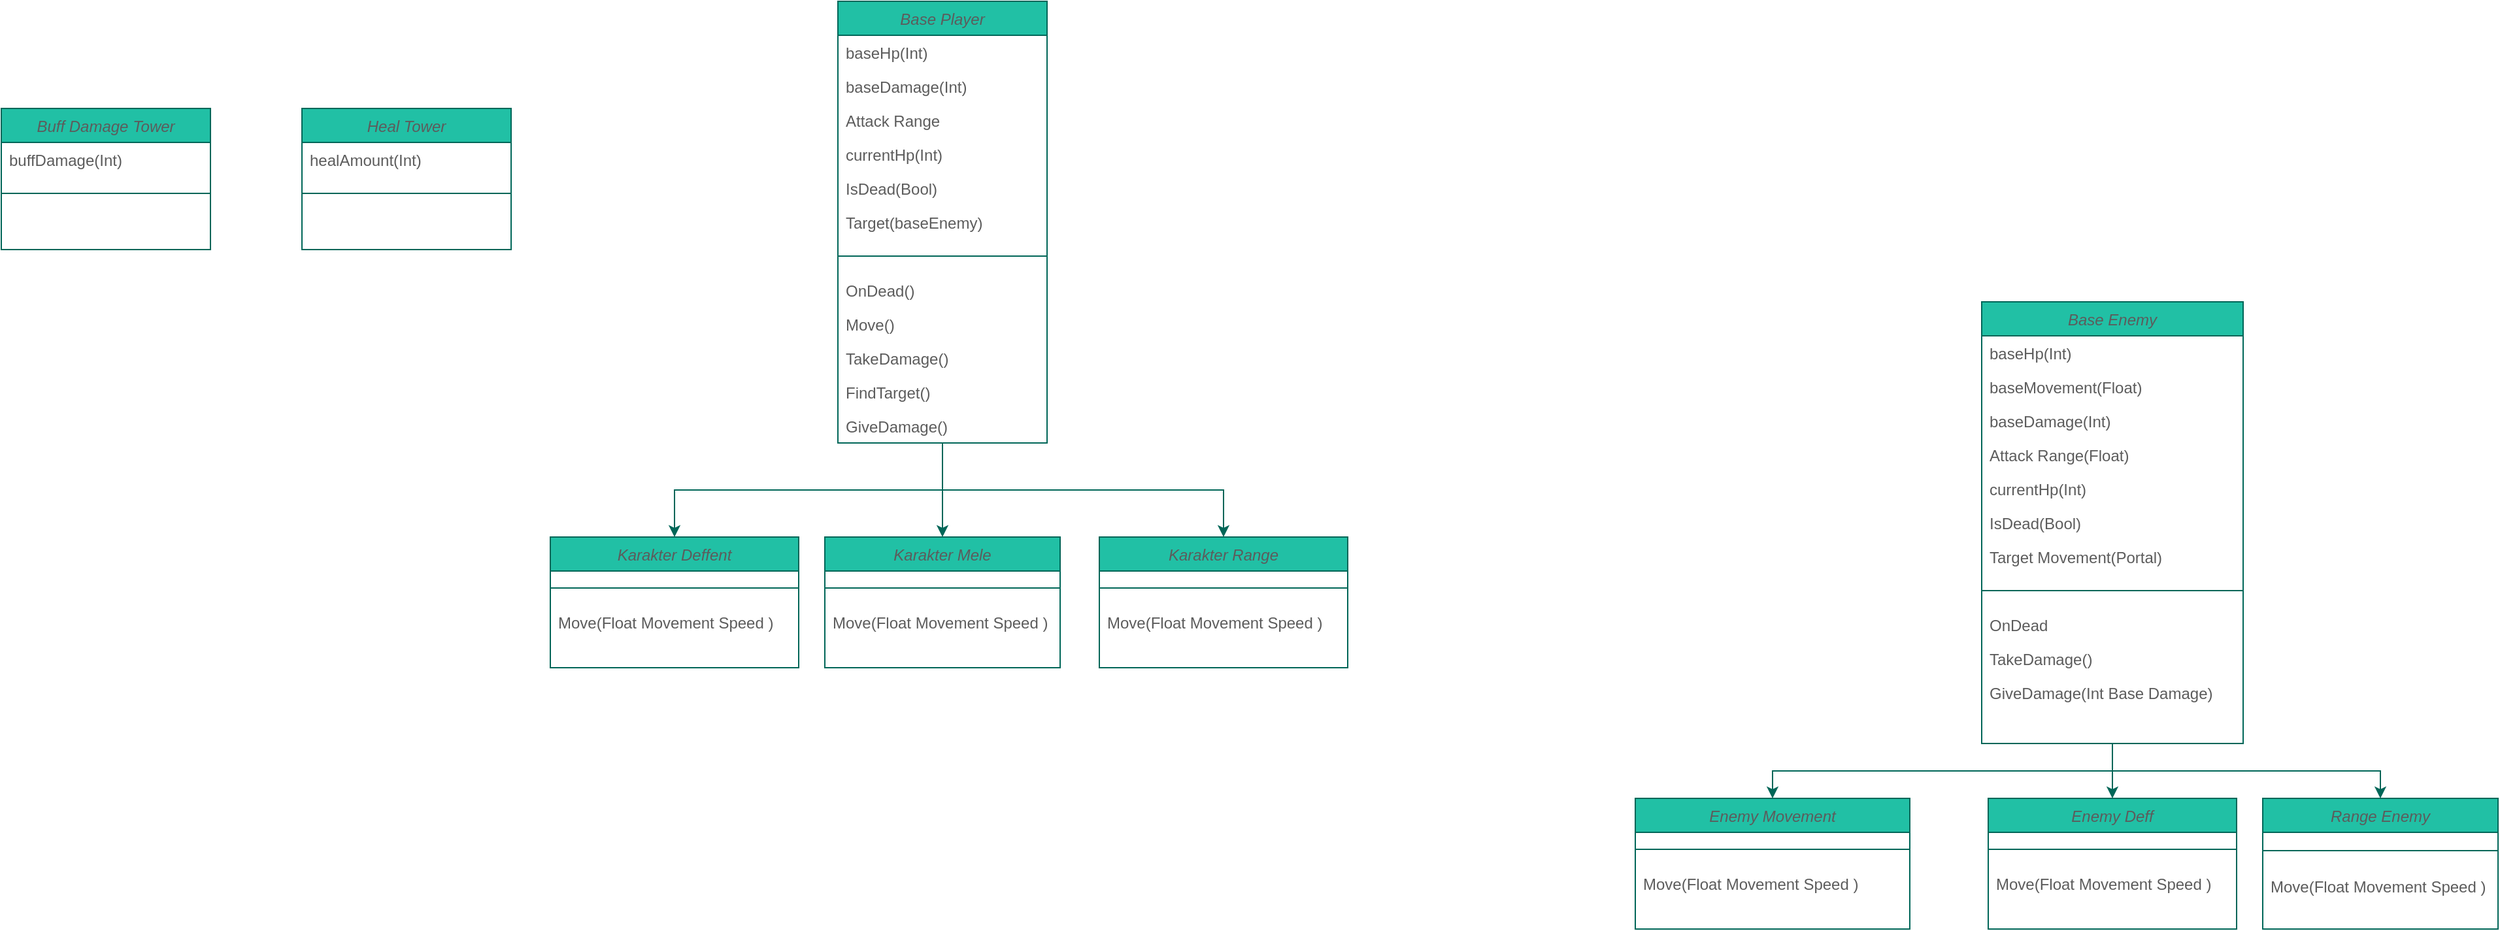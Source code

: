 <mxfile version="20.5.3" type="github">
  <diagram id="C5RBs43oDa-KdzZeNtuy" name="Page-1">
    <mxGraphModel dx="981" dy="538" grid="1" gridSize="10" guides="1" tooltips="1" connect="1" arrows="1" fold="1" page="1" pageScale="1" pageWidth="10000" pageHeight="10000" math="0" shadow="0">
      <root>
        <mxCell id="WIyWlLk6GJQsqaUBKTNV-0" />
        <mxCell id="WIyWlLk6GJQsqaUBKTNV-1" parent="WIyWlLk6GJQsqaUBKTNV-0" />
        <mxCell id="mVQ62T8jJafHf4iKR1i1-73" style="edgeStyle=orthogonalEdgeStyle;rounded=0;orthogonalLoop=1;jettySize=auto;html=1;exitX=0.5;exitY=1;exitDx=0;exitDy=0;strokeColor=#006658;fontColor=#5C5C5C;" edge="1" parent="WIyWlLk6GJQsqaUBKTNV-1" source="zkfFHV4jXpPFQw0GAbJ--0" target="mVQ62T8jJafHf4iKR1i1-32">
          <mxGeometry relative="1" as="geometry" />
        </mxCell>
        <mxCell id="mVQ62T8jJafHf4iKR1i1-74" style="edgeStyle=orthogonalEdgeStyle;rounded=0;orthogonalLoop=1;jettySize=auto;html=1;strokeColor=#006658;fontColor=#5C5C5C;" edge="1" parent="WIyWlLk6GJQsqaUBKTNV-1" source="zkfFHV4jXpPFQw0GAbJ--0" target="mVQ62T8jJafHf4iKR1i1-41">
          <mxGeometry relative="1" as="geometry" />
        </mxCell>
        <mxCell id="mVQ62T8jJafHf4iKR1i1-75" style="edgeStyle=orthogonalEdgeStyle;rounded=0;orthogonalLoop=1;jettySize=auto;html=1;exitX=0.5;exitY=1;exitDx=0;exitDy=0;strokeColor=#006658;fontColor=#5C5C5C;" edge="1" parent="WIyWlLk6GJQsqaUBKTNV-1" source="zkfFHV4jXpPFQw0GAbJ--0" target="mVQ62T8jJafHf4iKR1i1-49">
          <mxGeometry relative="1" as="geometry" />
        </mxCell>
        <mxCell id="zkfFHV4jXpPFQw0GAbJ--0" value="Base Enemy" style="swimlane;fontStyle=2;align=center;verticalAlign=top;childLayout=stackLayout;horizontal=1;startSize=26;horizontalStack=0;resizeParent=1;resizeLast=0;collapsible=1;marginBottom=0;rounded=0;shadow=0;strokeWidth=1;fillColor=#21C0A5;strokeColor=#006658;fontColor=#5C5C5C;" parent="WIyWlLk6GJQsqaUBKTNV-1" vertex="1">
          <mxGeometry x="3505" y="1000" width="200" height="338" as="geometry">
            <mxRectangle x="80" y="70" width="160" height="26" as="alternateBounds" />
          </mxGeometry>
        </mxCell>
        <mxCell id="zkfFHV4jXpPFQw0GAbJ--1" value="baseHp(Int)" style="text;align=left;verticalAlign=top;spacingLeft=4;spacingRight=4;overflow=hidden;rotatable=0;points=[[0,0.5],[1,0.5]];portConstraint=eastwest;fontColor=#5C5C5C;" parent="zkfFHV4jXpPFQw0GAbJ--0" vertex="1">
          <mxGeometry y="26" width="200" height="26" as="geometry" />
        </mxCell>
        <mxCell id="mVQ62T8jJafHf4iKR1i1-76" value="baseMovement(Float)" style="text;align=left;verticalAlign=top;spacingLeft=4;spacingRight=4;overflow=hidden;rotatable=0;points=[[0,0.5],[1,0.5]];portConstraint=eastwest;fontColor=#5C5C5C;" vertex="1" parent="zkfFHV4jXpPFQw0GAbJ--0">
          <mxGeometry y="52" width="200" height="26" as="geometry" />
        </mxCell>
        <mxCell id="zkfFHV4jXpPFQw0GAbJ--2" value="baseDamage(Int)" style="text;align=left;verticalAlign=top;spacingLeft=4;spacingRight=4;overflow=hidden;rotatable=0;points=[[0,0.5],[1,0.5]];portConstraint=eastwest;rounded=0;shadow=0;html=0;fontColor=#5C5C5C;" parent="zkfFHV4jXpPFQw0GAbJ--0" vertex="1">
          <mxGeometry y="78" width="200" height="26" as="geometry" />
        </mxCell>
        <mxCell id="mVQ62T8jJafHf4iKR1i1-11" value="Attack Range(Float)" style="text;align=left;verticalAlign=top;spacingLeft=4;spacingRight=4;overflow=hidden;rotatable=0;points=[[0,0.5],[1,0.5]];portConstraint=eastwest;rounded=0;shadow=0;html=0;fontColor=#5C5C5C;" vertex="1" parent="zkfFHV4jXpPFQw0GAbJ--0">
          <mxGeometry y="104" width="200" height="26" as="geometry" />
        </mxCell>
        <mxCell id="mVQ62T8jJafHf4iKR1i1-60" value="currentHp(Int)" style="text;align=left;verticalAlign=top;spacingLeft=4;spacingRight=4;overflow=hidden;rotatable=0;points=[[0,0.5],[1,0.5]];portConstraint=eastwest;rounded=0;shadow=0;html=0;fontColor=#5C5C5C;" vertex="1" parent="zkfFHV4jXpPFQw0GAbJ--0">
          <mxGeometry y="130" width="200" height="26" as="geometry" />
        </mxCell>
        <mxCell id="mVQ62T8jJafHf4iKR1i1-61" value="IsDead(Bool)" style="text;align=left;verticalAlign=top;spacingLeft=4;spacingRight=4;overflow=hidden;rotatable=0;points=[[0,0.5],[1,0.5]];portConstraint=eastwest;rounded=0;shadow=0;html=0;fontColor=#5C5C5C;" vertex="1" parent="zkfFHV4jXpPFQw0GAbJ--0">
          <mxGeometry y="156" width="200" height="26" as="geometry" />
        </mxCell>
        <mxCell id="mVQ62T8jJafHf4iKR1i1-126" value="Target Movement(Portal)" style="text;align=left;verticalAlign=top;spacingLeft=4;spacingRight=4;overflow=hidden;rotatable=0;points=[[0,0.5],[1,0.5]];portConstraint=eastwest;fontColor=#5C5C5C;" vertex="1" parent="zkfFHV4jXpPFQw0GAbJ--0">
          <mxGeometry y="182" width="200" height="26" as="geometry" />
        </mxCell>
        <mxCell id="zkfFHV4jXpPFQw0GAbJ--4" value="" style="line;html=1;strokeWidth=1;align=left;verticalAlign=middle;spacingTop=-1;spacingLeft=3;spacingRight=3;rotatable=0;labelPosition=right;points=[];portConstraint=eastwest;fillColor=#21C0A5;strokeColor=#006658;fontColor=#5C5C5C;" parent="zkfFHV4jXpPFQw0GAbJ--0" vertex="1">
          <mxGeometry y="208" width="200" height="26" as="geometry" />
        </mxCell>
        <mxCell id="zkfFHV4jXpPFQw0GAbJ--5" value="OnDead" style="text;align=left;verticalAlign=top;spacingLeft=4;spacingRight=4;overflow=hidden;rotatable=0;points=[[0,0.5],[1,0.5]];portConstraint=eastwest;fontColor=#5C5C5C;" parent="zkfFHV4jXpPFQw0GAbJ--0" vertex="1">
          <mxGeometry y="234" width="200" height="26" as="geometry" />
        </mxCell>
        <mxCell id="mVQ62T8jJafHf4iKR1i1-14" value="TakeDamage()" style="text;align=left;verticalAlign=top;spacingLeft=4;spacingRight=4;overflow=hidden;rotatable=0;points=[[0,0.5],[1,0.5]];portConstraint=eastwest;fontColor=#5C5C5C;" vertex="1" parent="zkfFHV4jXpPFQw0GAbJ--0">
          <mxGeometry y="260" width="200" height="26" as="geometry" />
        </mxCell>
        <mxCell id="mVQ62T8jJafHf4iKR1i1-89" value="GiveDamage(Int Base Damage)" style="text;align=left;verticalAlign=top;spacingLeft=4;spacingRight=4;overflow=hidden;rotatable=0;points=[[0,0.5],[1,0.5]];portConstraint=eastwest;fontColor=#5C5C5C;" vertex="1" parent="zkfFHV4jXpPFQw0GAbJ--0">
          <mxGeometry y="286" width="200" height="26" as="geometry" />
        </mxCell>
        <mxCell id="mVQ62T8jJafHf4iKR1i1-17" value="Heal Tower" style="swimlane;fontStyle=2;align=center;verticalAlign=top;childLayout=stackLayout;horizontal=1;startSize=26;horizontalStack=0;resizeParent=1;resizeLast=0;collapsible=1;marginBottom=0;rounded=0;shadow=0;strokeWidth=1;fillColor=#21C0A5;strokeColor=#006658;fontColor=#5C5C5C;" vertex="1" parent="WIyWlLk6GJQsqaUBKTNV-1">
          <mxGeometry x="2220" y="852" width="160" height="108" as="geometry">
            <mxRectangle x="80" y="70" width="160" height="26" as="alternateBounds" />
          </mxGeometry>
        </mxCell>
        <mxCell id="mVQ62T8jJafHf4iKR1i1-120" value="healAmount(Int)" style="text;align=left;verticalAlign=top;spacingLeft=4;spacingRight=4;overflow=hidden;rotatable=0;points=[[0,0.5],[1,0.5]];portConstraint=eastwest;rounded=0;shadow=0;html=0;fontColor=#5C5C5C;" vertex="1" parent="mVQ62T8jJafHf4iKR1i1-17">
          <mxGeometry y="26" width="160" height="26" as="geometry" />
        </mxCell>
        <mxCell id="mVQ62T8jJafHf4iKR1i1-23" value="" style="line;html=1;strokeWidth=1;align=left;verticalAlign=middle;spacingTop=-1;spacingLeft=3;spacingRight=3;rotatable=0;labelPosition=right;points=[];portConstraint=eastwest;fillColor=#21C0A5;strokeColor=#006658;fontColor=#5C5C5C;" vertex="1" parent="mVQ62T8jJafHf4iKR1i1-17">
          <mxGeometry y="52" width="160" height="26" as="geometry" />
        </mxCell>
        <mxCell id="mVQ62T8jJafHf4iKR1i1-32" value="Enemy Movement" style="swimlane;fontStyle=2;align=center;verticalAlign=top;childLayout=stackLayout;horizontal=1;startSize=26;horizontalStack=0;resizeParent=1;resizeLast=0;collapsible=1;marginBottom=0;rounded=0;shadow=0;strokeWidth=1;fillColor=#21C0A5;strokeColor=#006658;fontColor=#5C5C5C;" vertex="1" parent="WIyWlLk6GJQsqaUBKTNV-1">
          <mxGeometry x="3240" y="1380" width="210" height="100" as="geometry">
            <mxRectangle x="80" y="70" width="160" height="26" as="alternateBounds" />
          </mxGeometry>
        </mxCell>
        <mxCell id="mVQ62T8jJafHf4iKR1i1-36" value="" style="line;html=1;strokeWidth=1;align=left;verticalAlign=middle;spacingTop=-1;spacingLeft=3;spacingRight=3;rotatable=0;labelPosition=right;points=[];portConstraint=eastwest;fillColor=#21C0A5;strokeColor=#006658;fontColor=#5C5C5C;" vertex="1" parent="mVQ62T8jJafHf4iKR1i1-32">
          <mxGeometry y="26" width="210" height="26" as="geometry" />
        </mxCell>
        <mxCell id="mVQ62T8jJafHf4iKR1i1-38" value="Move(Float Movement Speed )" style="text;align=left;verticalAlign=top;spacingLeft=4;spacingRight=4;overflow=hidden;rotatable=0;points=[[0,0.5],[1,0.5]];portConstraint=eastwest;fontColor=#5C5C5C;" vertex="1" parent="mVQ62T8jJafHf4iKR1i1-32">
          <mxGeometry y="52" width="210" height="26" as="geometry" />
        </mxCell>
        <mxCell id="mVQ62T8jJafHf4iKR1i1-41" value="Enemy Deff" style="swimlane;fontStyle=2;align=center;verticalAlign=top;childLayout=stackLayout;horizontal=1;startSize=26;horizontalStack=0;resizeParent=1;resizeLast=0;collapsible=1;marginBottom=0;rounded=0;shadow=0;strokeWidth=1;fillColor=#21C0A5;strokeColor=#006658;fontColor=#5C5C5C;" vertex="1" parent="WIyWlLk6GJQsqaUBKTNV-1">
          <mxGeometry x="3510" y="1380" width="190" height="100" as="geometry">
            <mxRectangle x="80" y="70" width="160" height="26" as="alternateBounds" />
          </mxGeometry>
        </mxCell>
        <mxCell id="mVQ62T8jJafHf4iKR1i1-45" value="" style="line;html=1;strokeWidth=1;align=left;verticalAlign=middle;spacingTop=-1;spacingLeft=3;spacingRight=3;rotatable=0;labelPosition=right;points=[];portConstraint=eastwest;fillColor=#21C0A5;strokeColor=#006658;fontColor=#5C5C5C;" vertex="1" parent="mVQ62T8jJafHf4iKR1i1-41">
          <mxGeometry y="26" width="190" height="26" as="geometry" />
        </mxCell>
        <mxCell id="mVQ62T8jJafHf4iKR1i1-47" value="Move(Float Movement Speed )" style="text;align=left;verticalAlign=top;spacingLeft=4;spacingRight=4;overflow=hidden;rotatable=0;points=[[0,0.5],[1,0.5]];portConstraint=eastwest;fontColor=#5C5C5C;" vertex="1" parent="mVQ62T8jJafHf4iKR1i1-41">
          <mxGeometry y="52" width="190" height="26" as="geometry" />
        </mxCell>
        <mxCell id="mVQ62T8jJafHf4iKR1i1-49" value="Range Enemy" style="swimlane;fontStyle=2;align=center;verticalAlign=top;childLayout=stackLayout;horizontal=1;startSize=26;horizontalStack=0;resizeParent=1;resizeLast=0;collapsible=1;marginBottom=0;rounded=0;shadow=0;strokeWidth=1;fillColor=#21C0A5;strokeColor=#006658;fontColor=#5C5C5C;" vertex="1" parent="WIyWlLk6GJQsqaUBKTNV-1">
          <mxGeometry x="3720" y="1380" width="180" height="100" as="geometry">
            <mxRectangle x="80" y="70" width="160" height="26" as="alternateBounds" />
          </mxGeometry>
        </mxCell>
        <mxCell id="mVQ62T8jJafHf4iKR1i1-53" value="" style="line;html=1;strokeWidth=1;align=left;verticalAlign=middle;spacingTop=-1;spacingLeft=3;spacingRight=3;rotatable=0;labelPosition=right;points=[];portConstraint=eastwest;fillColor=#21C0A5;strokeColor=#006658;fontColor=#5C5C5C;" vertex="1" parent="mVQ62T8jJafHf4iKR1i1-49">
          <mxGeometry y="26" width="180" height="28" as="geometry" />
        </mxCell>
        <mxCell id="mVQ62T8jJafHf4iKR1i1-55" value="Move(Float Movement Speed )" style="text;align=left;verticalAlign=top;spacingLeft=4;spacingRight=4;overflow=hidden;rotatable=0;points=[[0,0.5],[1,0.5]];portConstraint=eastwest;fontColor=#5C5C5C;" vertex="1" parent="mVQ62T8jJafHf4iKR1i1-49">
          <mxGeometry y="54" width="180" height="26" as="geometry" />
        </mxCell>
        <mxCell id="mVQ62T8jJafHf4iKR1i1-102" style="edgeStyle=orthogonalEdgeStyle;rounded=0;orthogonalLoop=1;jettySize=auto;html=1;strokeColor=#006658;fontColor=#5C5C5C;fillColor=#21C0A5;" edge="1" parent="WIyWlLk6GJQsqaUBKTNV-1" source="mVQ62T8jJafHf4iKR1i1-62" target="mVQ62T8jJafHf4iKR1i1-94">
          <mxGeometry relative="1" as="geometry" />
        </mxCell>
        <mxCell id="mVQ62T8jJafHf4iKR1i1-118" style="edgeStyle=orthogonalEdgeStyle;rounded=0;orthogonalLoop=1;jettySize=auto;html=1;strokeColor=#006658;fontColor=#5C5C5C;fillColor=#21C0A5;exitX=0.5;exitY=1;exitDx=0;exitDy=0;" edge="1" parent="WIyWlLk6GJQsqaUBKTNV-1" source="mVQ62T8jJafHf4iKR1i1-62" target="mVQ62T8jJafHf4iKR1i1-112">
          <mxGeometry relative="1" as="geometry" />
        </mxCell>
        <mxCell id="mVQ62T8jJafHf4iKR1i1-119" style="edgeStyle=orthogonalEdgeStyle;rounded=0;orthogonalLoop=1;jettySize=auto;html=1;entryX=0.5;entryY=0;entryDx=0;entryDy=0;strokeColor=#006658;fontColor=#5C5C5C;fillColor=#21C0A5;exitX=0.5;exitY=1;exitDx=0;exitDy=0;" edge="1" parent="WIyWlLk6GJQsqaUBKTNV-1" source="mVQ62T8jJafHf4iKR1i1-62" target="mVQ62T8jJafHf4iKR1i1-106">
          <mxGeometry relative="1" as="geometry" />
        </mxCell>
        <mxCell id="mVQ62T8jJafHf4iKR1i1-62" value="Base Player" style="swimlane;fontStyle=2;align=center;verticalAlign=top;childLayout=stackLayout;horizontal=1;startSize=26;horizontalStack=0;resizeParent=1;resizeLast=0;collapsible=1;marginBottom=0;rounded=0;shadow=0;strokeWidth=1;fillColor=#21C0A5;strokeColor=#006658;fontColor=#5C5C5C;" vertex="1" parent="WIyWlLk6GJQsqaUBKTNV-1">
          <mxGeometry x="2630" y="770" width="160" height="338" as="geometry">
            <mxRectangle x="80" y="70" width="160" height="26" as="alternateBounds" />
          </mxGeometry>
        </mxCell>
        <mxCell id="mVQ62T8jJafHf4iKR1i1-63" value="baseHp(Int)" style="text;align=left;verticalAlign=top;spacingLeft=4;spacingRight=4;overflow=hidden;rotatable=0;points=[[0,0.5],[1,0.5]];portConstraint=eastwest;fontColor=#5C5C5C;" vertex="1" parent="mVQ62T8jJafHf4iKR1i1-62">
          <mxGeometry y="26" width="160" height="26" as="geometry" />
        </mxCell>
        <mxCell id="mVQ62T8jJafHf4iKR1i1-64" value="baseDamage(Int)" style="text;align=left;verticalAlign=top;spacingLeft=4;spacingRight=4;overflow=hidden;rotatable=0;points=[[0,0.5],[1,0.5]];portConstraint=eastwest;rounded=0;shadow=0;html=0;fontColor=#5C5C5C;" vertex="1" parent="mVQ62T8jJafHf4iKR1i1-62">
          <mxGeometry y="52" width="160" height="26" as="geometry" />
        </mxCell>
        <mxCell id="mVQ62T8jJafHf4iKR1i1-65" value="Attack Range" style="text;align=left;verticalAlign=top;spacingLeft=4;spacingRight=4;overflow=hidden;rotatable=0;points=[[0,0.5],[1,0.5]];portConstraint=eastwest;rounded=0;shadow=0;html=0;fontColor=#5C5C5C;" vertex="1" parent="mVQ62T8jJafHf4iKR1i1-62">
          <mxGeometry y="78" width="160" height="26" as="geometry" />
        </mxCell>
        <mxCell id="mVQ62T8jJafHf4iKR1i1-66" value="currentHp(Int)" style="text;align=left;verticalAlign=top;spacingLeft=4;spacingRight=4;overflow=hidden;rotatable=0;points=[[0,0.5],[1,0.5]];portConstraint=eastwest;rounded=0;shadow=0;html=0;fontColor=#5C5C5C;" vertex="1" parent="mVQ62T8jJafHf4iKR1i1-62">
          <mxGeometry y="104" width="160" height="26" as="geometry" />
        </mxCell>
        <mxCell id="mVQ62T8jJafHf4iKR1i1-67" value="IsDead(Bool)" style="text;align=left;verticalAlign=top;spacingLeft=4;spacingRight=4;overflow=hidden;rotatable=0;points=[[0,0.5],[1,0.5]];portConstraint=eastwest;rounded=0;shadow=0;html=0;fontColor=#5C5C5C;" vertex="1" parent="mVQ62T8jJafHf4iKR1i1-62">
          <mxGeometry y="130" width="160" height="26" as="geometry" />
        </mxCell>
        <mxCell id="mVQ62T8jJafHf4iKR1i1-123" value="Target(baseEnemy)" style="text;align=left;verticalAlign=top;spacingLeft=4;spacingRight=4;overflow=hidden;rotatable=0;points=[[0,0.5],[1,0.5]];portConstraint=eastwest;fontColor=#5C5C5C;" vertex="1" parent="mVQ62T8jJafHf4iKR1i1-62">
          <mxGeometry y="156" width="160" height="26" as="geometry" />
        </mxCell>
        <mxCell id="mVQ62T8jJafHf4iKR1i1-68" value="" style="line;html=1;strokeWidth=1;align=left;verticalAlign=middle;spacingTop=-1;spacingLeft=3;spacingRight=3;rotatable=0;labelPosition=right;points=[];portConstraint=eastwest;fillColor=#21C0A5;strokeColor=#006658;fontColor=#5C5C5C;" vertex="1" parent="mVQ62T8jJafHf4iKR1i1-62">
          <mxGeometry y="182" width="160" height="26" as="geometry" />
        </mxCell>
        <mxCell id="mVQ62T8jJafHf4iKR1i1-115" value="OnDead()" style="text;align=left;verticalAlign=top;spacingLeft=4;spacingRight=4;overflow=hidden;rotatable=0;points=[[0,0.5],[1,0.5]];portConstraint=eastwest;fontColor=#5C5C5C;" vertex="1" parent="mVQ62T8jJafHf4iKR1i1-62">
          <mxGeometry y="208" width="160" height="26" as="geometry" />
        </mxCell>
        <mxCell id="mVQ62T8jJafHf4iKR1i1-114" value="Move()" style="text;align=left;verticalAlign=top;spacingLeft=4;spacingRight=4;overflow=hidden;rotatable=0;points=[[0,0.5],[1,0.5]];portConstraint=eastwest;fontColor=#5C5C5C;" vertex="1" parent="mVQ62T8jJafHf4iKR1i1-62">
          <mxGeometry y="234" width="160" height="26" as="geometry" />
        </mxCell>
        <mxCell id="mVQ62T8jJafHf4iKR1i1-117" value="TakeDamage()" style="text;align=left;verticalAlign=top;spacingLeft=4;spacingRight=4;overflow=hidden;rotatable=0;points=[[0,0.5],[1,0.5]];portConstraint=eastwest;fontColor=#5C5C5C;" vertex="1" parent="mVQ62T8jJafHf4iKR1i1-62">
          <mxGeometry y="260" width="160" height="26" as="geometry" />
        </mxCell>
        <mxCell id="mVQ62T8jJafHf4iKR1i1-122" value="FindTarget()" style="text;align=left;verticalAlign=top;spacingLeft=4;spacingRight=4;overflow=hidden;rotatable=0;points=[[0,0.5],[1,0.5]];portConstraint=eastwest;fontColor=#5C5C5C;" vertex="1" parent="mVQ62T8jJafHf4iKR1i1-62">
          <mxGeometry y="286" width="160" height="26" as="geometry" />
        </mxCell>
        <mxCell id="mVQ62T8jJafHf4iKR1i1-116" value="GiveDamage()" style="text;align=left;verticalAlign=top;spacingLeft=4;spacingRight=4;overflow=hidden;rotatable=0;points=[[0,0.5],[1,0.5]];portConstraint=eastwest;fontColor=#5C5C5C;" vertex="1" parent="mVQ62T8jJafHf4iKR1i1-62">
          <mxGeometry y="312" width="160" height="26" as="geometry" />
        </mxCell>
        <mxCell id="mVQ62T8jJafHf4iKR1i1-94" value="Karakter Mele" style="swimlane;fontStyle=2;align=center;verticalAlign=top;childLayout=stackLayout;horizontal=1;startSize=26;horizontalStack=0;resizeParent=1;resizeLast=0;collapsible=1;marginBottom=0;rounded=0;shadow=0;strokeWidth=1;fillColor=#21C0A5;strokeColor=#006658;fontColor=#5C5C5C;" vertex="1" parent="WIyWlLk6GJQsqaUBKTNV-1">
          <mxGeometry x="2620" y="1180" width="180" height="100" as="geometry">
            <mxRectangle x="80" y="70" width="160" height="26" as="alternateBounds" />
          </mxGeometry>
        </mxCell>
        <mxCell id="mVQ62T8jJafHf4iKR1i1-95" value="" style="line;html=1;strokeWidth=1;align=left;verticalAlign=middle;spacingTop=-1;spacingLeft=3;spacingRight=3;rotatable=0;labelPosition=right;points=[];portConstraint=eastwest;fillColor=#21C0A5;strokeColor=#006658;fontColor=#5C5C5C;" vertex="1" parent="mVQ62T8jJafHf4iKR1i1-94">
          <mxGeometry y="26" width="180" height="26" as="geometry" />
        </mxCell>
        <mxCell id="mVQ62T8jJafHf4iKR1i1-128" value="Move(Float Movement Speed )" style="text;align=left;verticalAlign=top;spacingLeft=4;spacingRight=4;overflow=hidden;rotatable=0;points=[[0,0.5],[1,0.5]];portConstraint=eastwest;fontColor=#5C5C5C;" vertex="1" parent="mVQ62T8jJafHf4iKR1i1-94">
          <mxGeometry y="52" width="180" height="26" as="geometry" />
        </mxCell>
        <mxCell id="mVQ62T8jJafHf4iKR1i1-104" value="Buff Damage Tower" style="swimlane;fontStyle=2;align=center;verticalAlign=top;childLayout=stackLayout;horizontal=1;startSize=26;horizontalStack=0;resizeParent=1;resizeLast=0;collapsible=1;marginBottom=0;rounded=0;shadow=0;strokeWidth=1;fillColor=#21C0A5;strokeColor=#006658;fontColor=#5C5C5C;" vertex="1" parent="WIyWlLk6GJQsqaUBKTNV-1">
          <mxGeometry x="1990" y="852" width="160" height="108" as="geometry">
            <mxRectangle x="80" y="70" width="160" height="26" as="alternateBounds" />
          </mxGeometry>
        </mxCell>
        <mxCell id="mVQ62T8jJafHf4iKR1i1-130" value="buffDamage(Int)" style="text;align=left;verticalAlign=top;spacingLeft=4;spacingRight=4;overflow=hidden;rotatable=0;points=[[0,0.5],[1,0.5]];portConstraint=eastwest;rounded=0;shadow=0;html=0;fontColor=#5C5C5C;" vertex="1" parent="mVQ62T8jJafHf4iKR1i1-104">
          <mxGeometry y="26" width="160" height="26" as="geometry" />
        </mxCell>
        <mxCell id="mVQ62T8jJafHf4iKR1i1-105" value="" style="line;html=1;strokeWidth=1;align=left;verticalAlign=middle;spacingTop=-1;spacingLeft=3;spacingRight=3;rotatable=0;labelPosition=right;points=[];portConstraint=eastwest;fillColor=#21C0A5;strokeColor=#006658;fontColor=#5C5C5C;" vertex="1" parent="mVQ62T8jJafHf4iKR1i1-104">
          <mxGeometry y="52" width="160" height="26" as="geometry" />
        </mxCell>
        <mxCell id="mVQ62T8jJafHf4iKR1i1-106" value="Karakter Range" style="swimlane;fontStyle=2;align=center;verticalAlign=top;childLayout=stackLayout;horizontal=1;startSize=26;horizontalStack=0;resizeParent=1;resizeLast=0;collapsible=1;marginBottom=0;rounded=0;shadow=0;strokeWidth=1;fillColor=#21C0A5;strokeColor=#006658;fontColor=#5C5C5C;" vertex="1" parent="WIyWlLk6GJQsqaUBKTNV-1">
          <mxGeometry x="2830" y="1180" width="190" height="100" as="geometry">
            <mxRectangle x="80" y="70" width="160" height="26" as="alternateBounds" />
          </mxGeometry>
        </mxCell>
        <mxCell id="mVQ62T8jJafHf4iKR1i1-107" value="" style="line;html=1;strokeWidth=1;align=left;verticalAlign=middle;spacingTop=-1;spacingLeft=3;spacingRight=3;rotatable=0;labelPosition=right;points=[];portConstraint=eastwest;fillColor=#21C0A5;strokeColor=#006658;fontColor=#5C5C5C;" vertex="1" parent="mVQ62T8jJafHf4iKR1i1-106">
          <mxGeometry y="26" width="190" height="26" as="geometry" />
        </mxCell>
        <mxCell id="mVQ62T8jJafHf4iKR1i1-129" value="Move(Float Movement Speed )" style="text;align=left;verticalAlign=top;spacingLeft=4;spacingRight=4;overflow=hidden;rotatable=0;points=[[0,0.5],[1,0.5]];portConstraint=eastwest;fontColor=#5C5C5C;" vertex="1" parent="mVQ62T8jJafHf4iKR1i1-106">
          <mxGeometry y="52" width="190" height="26" as="geometry" />
        </mxCell>
        <mxCell id="mVQ62T8jJafHf4iKR1i1-112" value="Karakter Deffent" style="swimlane;fontStyle=2;align=center;verticalAlign=top;childLayout=stackLayout;horizontal=1;startSize=26;horizontalStack=0;resizeParent=1;resizeLast=0;collapsible=1;marginBottom=0;rounded=0;shadow=0;strokeWidth=1;fillColor=#21C0A5;strokeColor=#006658;fontColor=#5C5C5C;" vertex="1" parent="WIyWlLk6GJQsqaUBKTNV-1">
          <mxGeometry x="2410" y="1180" width="190" height="100" as="geometry">
            <mxRectangle x="80" y="70" width="160" height="26" as="alternateBounds" />
          </mxGeometry>
        </mxCell>
        <mxCell id="mVQ62T8jJafHf4iKR1i1-113" value="" style="line;html=1;strokeWidth=1;align=left;verticalAlign=middle;spacingTop=-1;spacingLeft=3;spacingRight=3;rotatable=0;labelPosition=right;points=[];portConstraint=eastwest;fillColor=#21C0A5;strokeColor=#006658;fontColor=#5C5C5C;" vertex="1" parent="mVQ62T8jJafHf4iKR1i1-112">
          <mxGeometry y="26" width="190" height="26" as="geometry" />
        </mxCell>
        <mxCell id="mVQ62T8jJafHf4iKR1i1-127" value="Move(Float Movement Speed )" style="text;align=left;verticalAlign=top;spacingLeft=4;spacingRight=4;overflow=hidden;rotatable=0;points=[[0,0.5],[1,0.5]];portConstraint=eastwest;fontColor=#5C5C5C;" vertex="1" parent="mVQ62T8jJafHf4iKR1i1-112">
          <mxGeometry y="52" width="190" height="26" as="geometry" />
        </mxCell>
      </root>
    </mxGraphModel>
  </diagram>
</mxfile>
